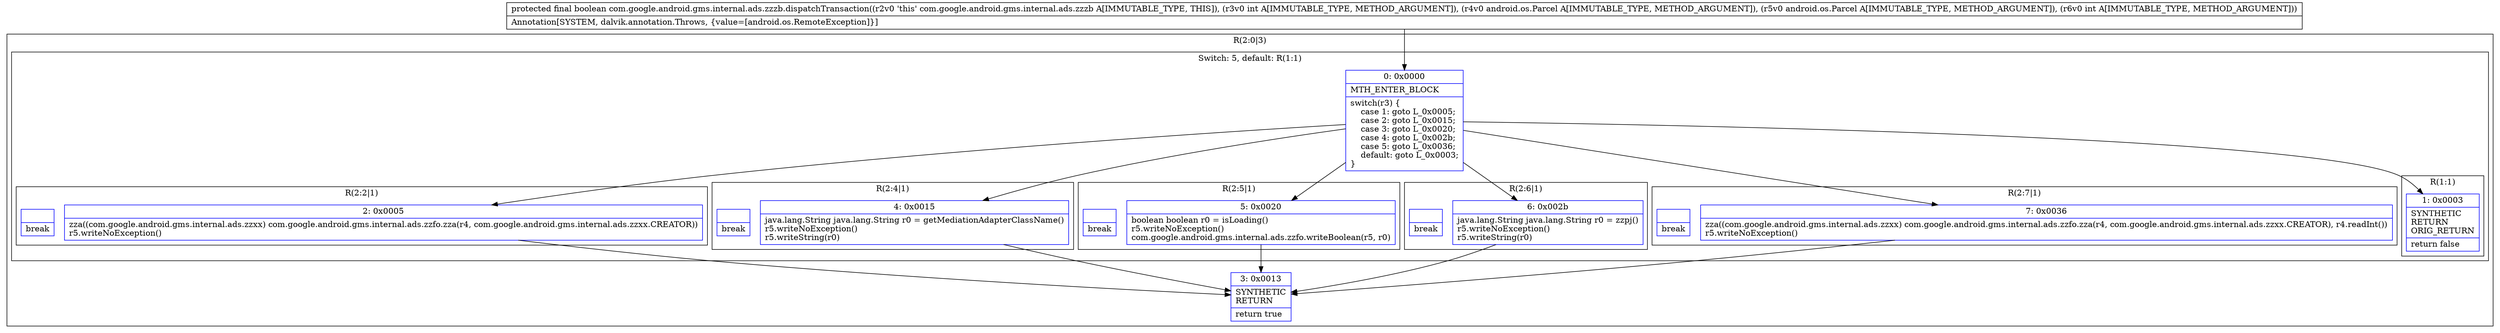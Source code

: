 digraph "CFG forcom.google.android.gms.internal.ads.zzzb.dispatchTransaction(ILandroid\/os\/Parcel;Landroid\/os\/Parcel;I)Z" {
subgraph cluster_Region_1632763484 {
label = "R(2:0|3)";
node [shape=record,color=blue];
subgraph cluster_SwitchRegion_248965957 {
label = "Switch: 5, default: R(1:1)";
node [shape=record,color=blue];
Node_0 [shape=record,label="{0\:\ 0x0000|MTH_ENTER_BLOCK\l|switch(r3) \{\l    case 1: goto L_0x0005;\l    case 2: goto L_0x0015;\l    case 3: goto L_0x0020;\l    case 4: goto L_0x002b;\l    case 5: goto L_0x0036;\l    default: goto L_0x0003;\l\}\l}"];
subgraph cluster_Region_1715442218 {
label = "R(2:2|1)";
node [shape=record,color=blue];
Node_2 [shape=record,label="{2\:\ 0x0005|zza((com.google.android.gms.internal.ads.zzxx) com.google.android.gms.internal.ads.zzfo.zza(r4, com.google.android.gms.internal.ads.zzxx.CREATOR))\lr5.writeNoException()\l}"];
Node_InsnContainer_669656763 [shape=record,label="{|break\l}"];
}
subgraph cluster_Region_340756956 {
label = "R(2:4|1)";
node [shape=record,color=blue];
Node_4 [shape=record,label="{4\:\ 0x0015|java.lang.String java.lang.String r0 = getMediationAdapterClassName()\lr5.writeNoException()\lr5.writeString(r0)\l}"];
Node_InsnContainer_1227329284 [shape=record,label="{|break\l}"];
}
subgraph cluster_Region_1550217682 {
label = "R(2:5|1)";
node [shape=record,color=blue];
Node_5 [shape=record,label="{5\:\ 0x0020|boolean boolean r0 = isLoading()\lr5.writeNoException()\lcom.google.android.gms.internal.ads.zzfo.writeBoolean(r5, r0)\l}"];
Node_InsnContainer_1888672166 [shape=record,label="{|break\l}"];
}
subgraph cluster_Region_1838862440 {
label = "R(2:6|1)";
node [shape=record,color=blue];
Node_6 [shape=record,label="{6\:\ 0x002b|java.lang.String java.lang.String r0 = zzpj()\lr5.writeNoException()\lr5.writeString(r0)\l}"];
Node_InsnContainer_1789307740 [shape=record,label="{|break\l}"];
}
subgraph cluster_Region_479168333 {
label = "R(2:7|1)";
node [shape=record,color=blue];
Node_7 [shape=record,label="{7\:\ 0x0036|zza((com.google.android.gms.internal.ads.zzxx) com.google.android.gms.internal.ads.zzfo.zza(r4, com.google.android.gms.internal.ads.zzxx.CREATOR), r4.readInt())\lr5.writeNoException()\l}"];
Node_InsnContainer_1764058231 [shape=record,label="{|break\l}"];
}
subgraph cluster_Region_253550364 {
label = "R(1:1)";
node [shape=record,color=blue];
Node_1 [shape=record,label="{1\:\ 0x0003|SYNTHETIC\lRETURN\lORIG_RETURN\l|return false\l}"];
}
}
Node_3 [shape=record,label="{3\:\ 0x0013|SYNTHETIC\lRETURN\l|return true\l}"];
}
MethodNode[shape=record,label="{protected final boolean com.google.android.gms.internal.ads.zzzb.dispatchTransaction((r2v0 'this' com.google.android.gms.internal.ads.zzzb A[IMMUTABLE_TYPE, THIS]), (r3v0 int A[IMMUTABLE_TYPE, METHOD_ARGUMENT]), (r4v0 android.os.Parcel A[IMMUTABLE_TYPE, METHOD_ARGUMENT]), (r5v0 android.os.Parcel A[IMMUTABLE_TYPE, METHOD_ARGUMENT]), (r6v0 int A[IMMUTABLE_TYPE, METHOD_ARGUMENT]))  | Annotation[SYSTEM, dalvik.annotation.Throws, \{value=[android.os.RemoteException]\}]\l}"];
MethodNode -> Node_0;
Node_0 -> Node_1;
Node_0 -> Node_2;
Node_0 -> Node_4;
Node_0 -> Node_5;
Node_0 -> Node_6;
Node_0 -> Node_7;
Node_2 -> Node_3;
Node_4 -> Node_3;
Node_5 -> Node_3;
Node_6 -> Node_3;
Node_7 -> Node_3;
}

